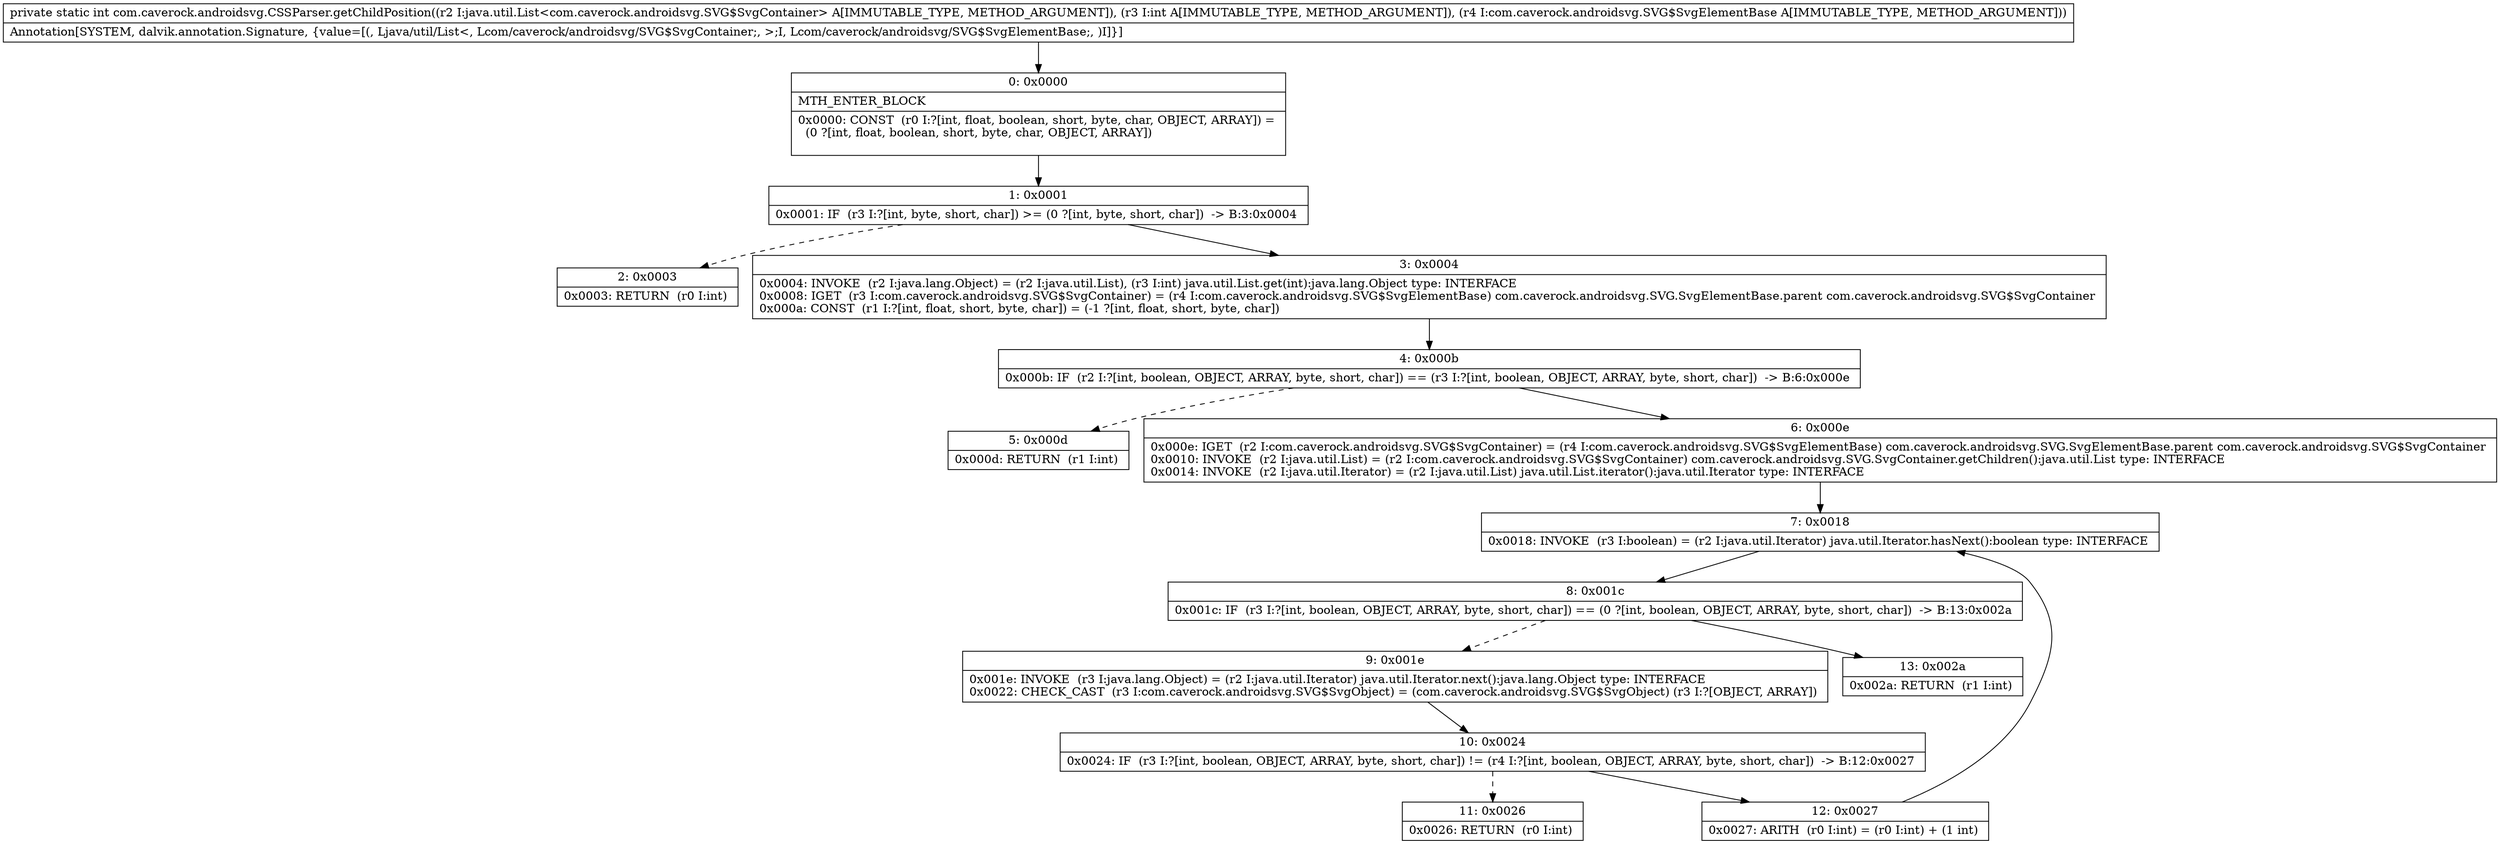 digraph "CFG forcom.caverock.androidsvg.CSSParser.getChildPosition(Ljava\/util\/List;ILcom\/caverock\/androidsvg\/SVG$SvgElementBase;)I" {
Node_0 [shape=record,label="{0\:\ 0x0000|MTH_ENTER_BLOCK\l|0x0000: CONST  (r0 I:?[int, float, boolean, short, byte, char, OBJECT, ARRAY]) = \l  (0 ?[int, float, boolean, short, byte, char, OBJECT, ARRAY])\l \l}"];
Node_1 [shape=record,label="{1\:\ 0x0001|0x0001: IF  (r3 I:?[int, byte, short, char]) \>= (0 ?[int, byte, short, char])  \-\> B:3:0x0004 \l}"];
Node_2 [shape=record,label="{2\:\ 0x0003|0x0003: RETURN  (r0 I:int) \l}"];
Node_3 [shape=record,label="{3\:\ 0x0004|0x0004: INVOKE  (r2 I:java.lang.Object) = (r2 I:java.util.List), (r3 I:int) java.util.List.get(int):java.lang.Object type: INTERFACE \l0x0008: IGET  (r3 I:com.caverock.androidsvg.SVG$SvgContainer) = (r4 I:com.caverock.androidsvg.SVG$SvgElementBase) com.caverock.androidsvg.SVG.SvgElementBase.parent com.caverock.androidsvg.SVG$SvgContainer \l0x000a: CONST  (r1 I:?[int, float, short, byte, char]) = (\-1 ?[int, float, short, byte, char]) \l}"];
Node_4 [shape=record,label="{4\:\ 0x000b|0x000b: IF  (r2 I:?[int, boolean, OBJECT, ARRAY, byte, short, char]) == (r3 I:?[int, boolean, OBJECT, ARRAY, byte, short, char])  \-\> B:6:0x000e \l}"];
Node_5 [shape=record,label="{5\:\ 0x000d|0x000d: RETURN  (r1 I:int) \l}"];
Node_6 [shape=record,label="{6\:\ 0x000e|0x000e: IGET  (r2 I:com.caverock.androidsvg.SVG$SvgContainer) = (r4 I:com.caverock.androidsvg.SVG$SvgElementBase) com.caverock.androidsvg.SVG.SvgElementBase.parent com.caverock.androidsvg.SVG$SvgContainer \l0x0010: INVOKE  (r2 I:java.util.List) = (r2 I:com.caverock.androidsvg.SVG$SvgContainer) com.caverock.androidsvg.SVG.SvgContainer.getChildren():java.util.List type: INTERFACE \l0x0014: INVOKE  (r2 I:java.util.Iterator) = (r2 I:java.util.List) java.util.List.iterator():java.util.Iterator type: INTERFACE \l}"];
Node_7 [shape=record,label="{7\:\ 0x0018|0x0018: INVOKE  (r3 I:boolean) = (r2 I:java.util.Iterator) java.util.Iterator.hasNext():boolean type: INTERFACE \l}"];
Node_8 [shape=record,label="{8\:\ 0x001c|0x001c: IF  (r3 I:?[int, boolean, OBJECT, ARRAY, byte, short, char]) == (0 ?[int, boolean, OBJECT, ARRAY, byte, short, char])  \-\> B:13:0x002a \l}"];
Node_9 [shape=record,label="{9\:\ 0x001e|0x001e: INVOKE  (r3 I:java.lang.Object) = (r2 I:java.util.Iterator) java.util.Iterator.next():java.lang.Object type: INTERFACE \l0x0022: CHECK_CAST  (r3 I:com.caverock.androidsvg.SVG$SvgObject) = (com.caverock.androidsvg.SVG$SvgObject) (r3 I:?[OBJECT, ARRAY]) \l}"];
Node_10 [shape=record,label="{10\:\ 0x0024|0x0024: IF  (r3 I:?[int, boolean, OBJECT, ARRAY, byte, short, char]) != (r4 I:?[int, boolean, OBJECT, ARRAY, byte, short, char])  \-\> B:12:0x0027 \l}"];
Node_11 [shape=record,label="{11\:\ 0x0026|0x0026: RETURN  (r0 I:int) \l}"];
Node_12 [shape=record,label="{12\:\ 0x0027|0x0027: ARITH  (r0 I:int) = (r0 I:int) + (1 int) \l}"];
Node_13 [shape=record,label="{13\:\ 0x002a|0x002a: RETURN  (r1 I:int) \l}"];
MethodNode[shape=record,label="{private static int com.caverock.androidsvg.CSSParser.getChildPosition((r2 I:java.util.List\<com.caverock.androidsvg.SVG$SvgContainer\> A[IMMUTABLE_TYPE, METHOD_ARGUMENT]), (r3 I:int A[IMMUTABLE_TYPE, METHOD_ARGUMENT]), (r4 I:com.caverock.androidsvg.SVG$SvgElementBase A[IMMUTABLE_TYPE, METHOD_ARGUMENT]))  | Annotation[SYSTEM, dalvik.annotation.Signature, \{value=[(, Ljava\/util\/List\<, Lcom\/caverock\/androidsvg\/SVG$SvgContainer;, \>;I, Lcom\/caverock\/androidsvg\/SVG$SvgElementBase;, )I]\}]\l}"];
MethodNode -> Node_0;
Node_0 -> Node_1;
Node_1 -> Node_2[style=dashed];
Node_1 -> Node_3;
Node_3 -> Node_4;
Node_4 -> Node_5[style=dashed];
Node_4 -> Node_6;
Node_6 -> Node_7;
Node_7 -> Node_8;
Node_8 -> Node_9[style=dashed];
Node_8 -> Node_13;
Node_9 -> Node_10;
Node_10 -> Node_11[style=dashed];
Node_10 -> Node_12;
Node_12 -> Node_7;
}

